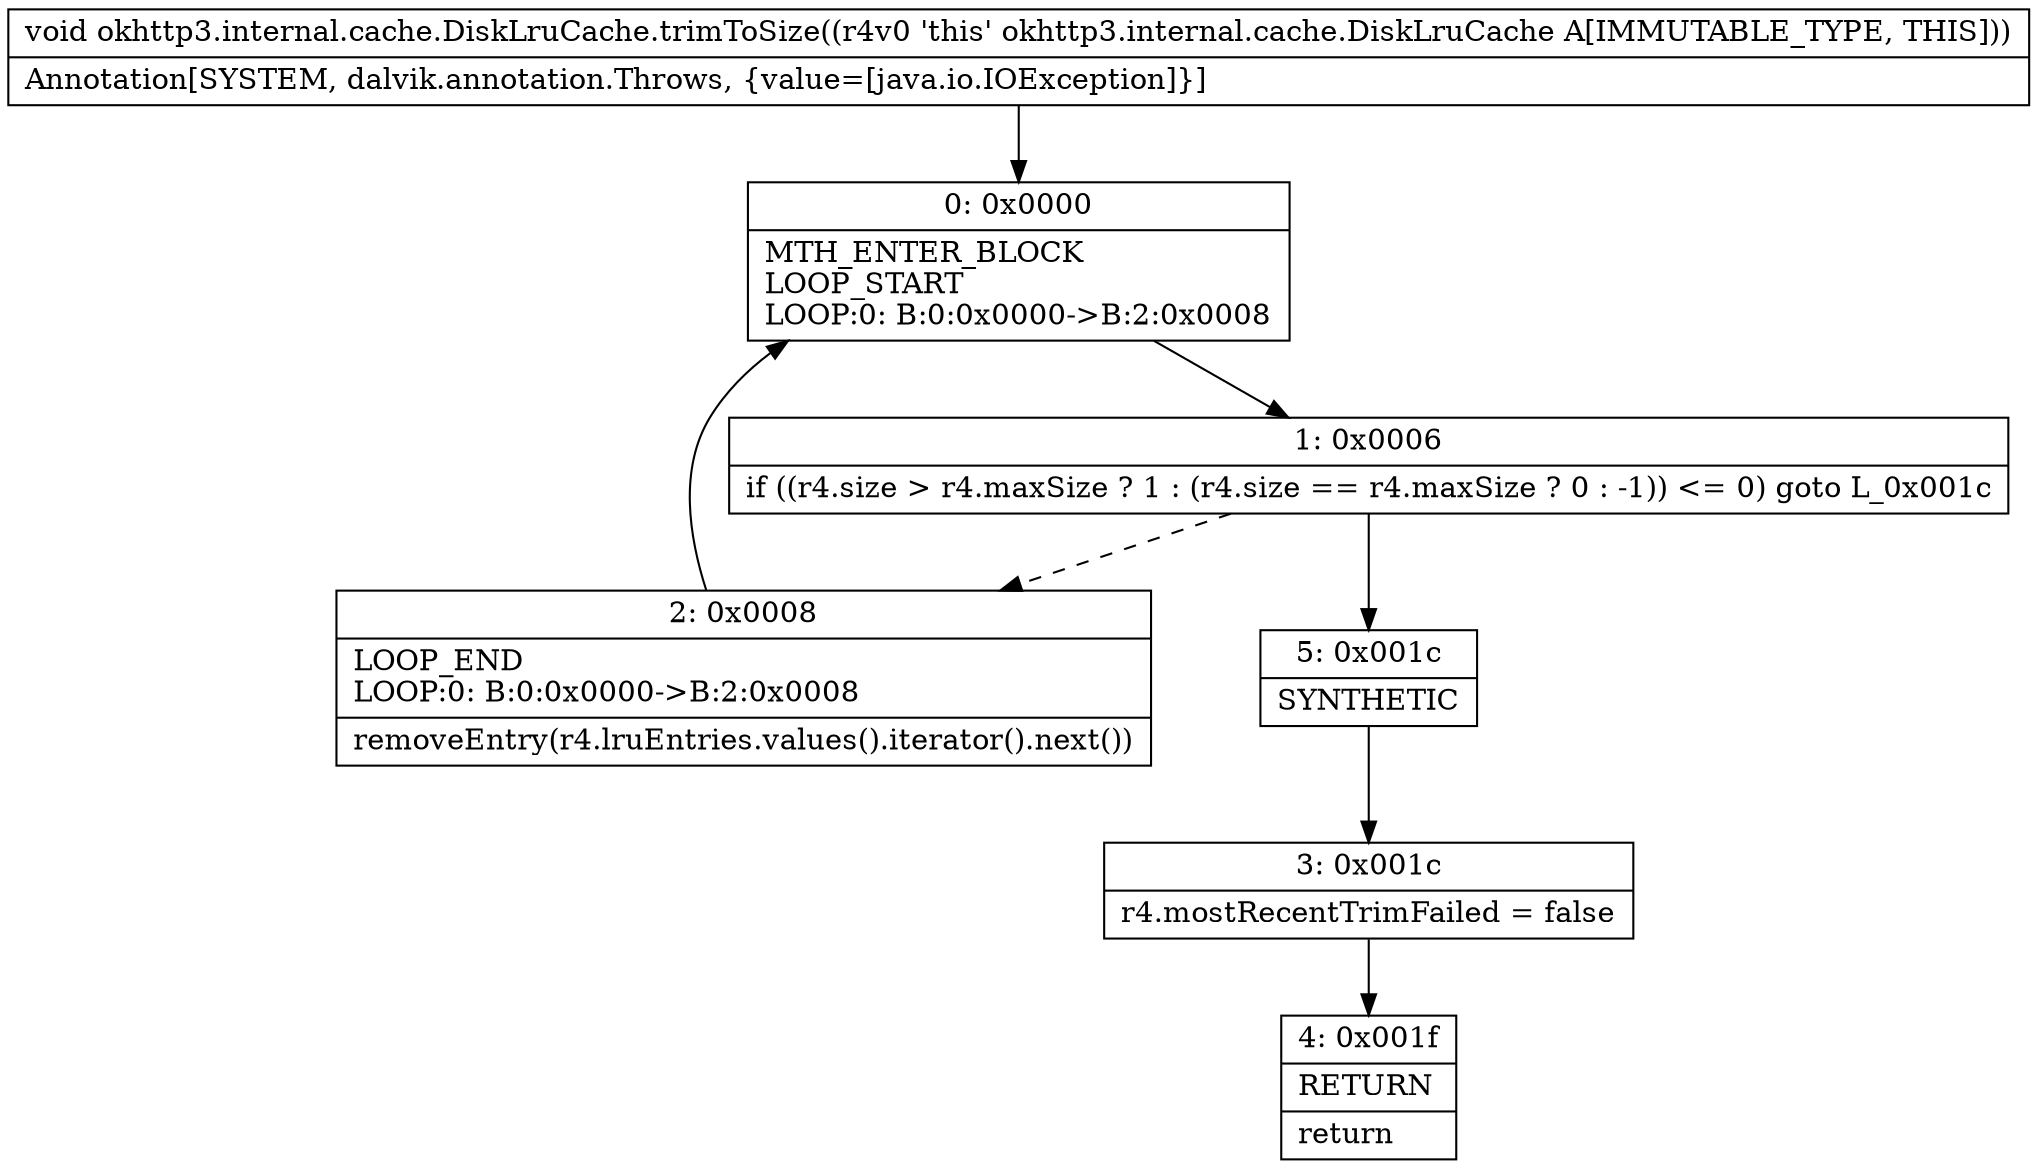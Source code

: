 digraph "CFG forokhttp3.internal.cache.DiskLruCache.trimToSize()V" {
Node_0 [shape=record,label="{0\:\ 0x0000|MTH_ENTER_BLOCK\lLOOP_START\lLOOP:0: B:0:0x0000\-\>B:2:0x0008\l}"];
Node_1 [shape=record,label="{1\:\ 0x0006|if ((r4.size \> r4.maxSize ? 1 : (r4.size == r4.maxSize ? 0 : \-1)) \<= 0) goto L_0x001c\l}"];
Node_2 [shape=record,label="{2\:\ 0x0008|LOOP_END\lLOOP:0: B:0:0x0000\-\>B:2:0x0008\l|removeEntry(r4.lruEntries.values().iterator().next())\l}"];
Node_3 [shape=record,label="{3\:\ 0x001c|r4.mostRecentTrimFailed = false\l}"];
Node_4 [shape=record,label="{4\:\ 0x001f|RETURN\l|return\l}"];
Node_5 [shape=record,label="{5\:\ 0x001c|SYNTHETIC\l}"];
MethodNode[shape=record,label="{void okhttp3.internal.cache.DiskLruCache.trimToSize((r4v0 'this' okhttp3.internal.cache.DiskLruCache A[IMMUTABLE_TYPE, THIS]))  | Annotation[SYSTEM, dalvik.annotation.Throws, \{value=[java.io.IOException]\}]\l}"];
MethodNode -> Node_0;
Node_0 -> Node_1;
Node_1 -> Node_2[style=dashed];
Node_1 -> Node_5;
Node_2 -> Node_0;
Node_3 -> Node_4;
Node_5 -> Node_3;
}


